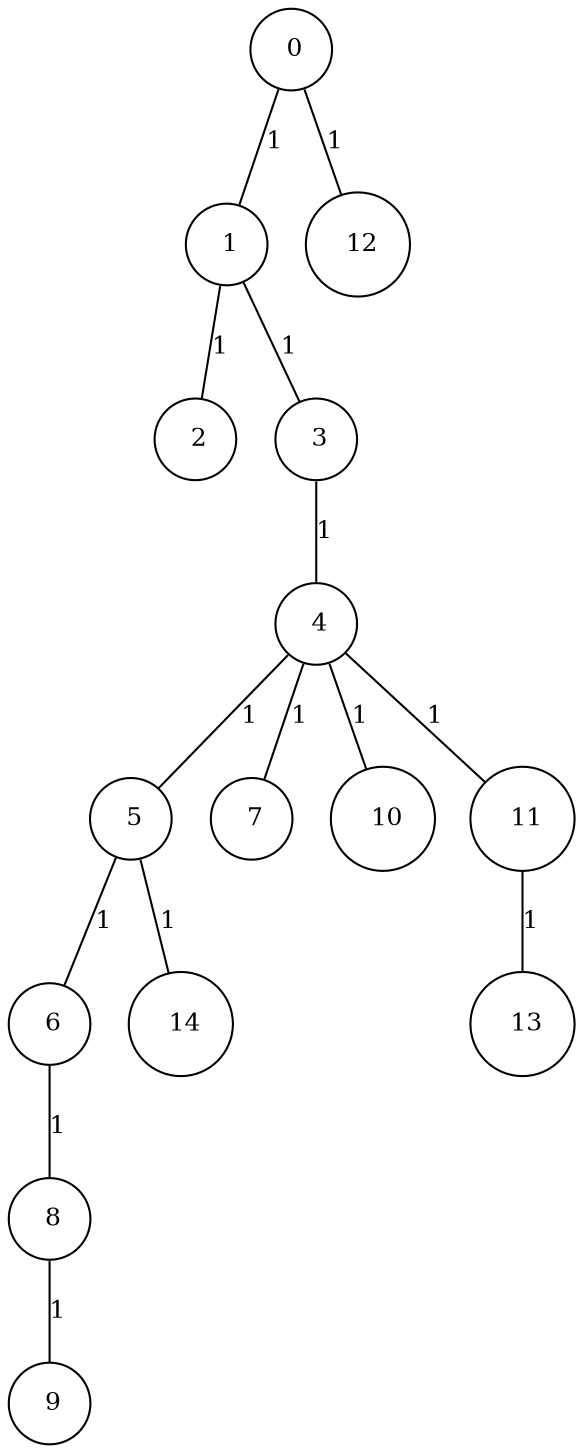 graph G {
size="8.5,11;"
ratio = "expand;"
fixedsize="true;"
overlap="scale;"
node[shape=circle,width=.12,hight=.12,fontsize=12]
edge[fontsize=12]

0[label=" 0" color=black, pos="1.4819901,2.8354576!"];
1[label=" 1" color=black, pos="0.81994435,0.43195785!"];
2[label=" 2" color=black, pos="0.9276344,0.48542182!"];
3[label=" 3" color=black, pos="1.7481288,2.7862279!"];
4[label=" 4" color=black, pos="0.4798311,1.2576069!"];
5[label=" 5" color=black, pos="2.3024589,1.0303184!"];
6[label=" 6" color=black, pos="2.9935417,2.921342!"];
7[label=" 7" color=black, pos="1.4919894,0.59912971!"];
8[label=" 8" color=black, pos="1.2779394,1.6089544!"];
9[label=" 9" color=black, pos="0.91951992,0.85084109!"];
10[label=" 10" color=black, pos="2.1849679,0.7299183!"];
11[label=" 11" color=black, pos="1.6919525,2.9666342!"];
12[label=" 12" color=black, pos="0.27220863,2.7025444!"];
13[label=" 13" color=black, pos="0.44750791,2.384561!"];
14[label=" 14" color=black, pos="0.60601507,2.5066904!"];
0--1[label="1"]
0--12[label="1"]
1--2[label="1"]
1--3[label="1"]
3--4[label="1"]
4--5[label="1"]
4--7[label="1"]
4--10[label="1"]
4--11[label="1"]
5--6[label="1"]
5--14[label="1"]
6--8[label="1"]
8--9[label="1"]
11--13[label="1"]

}
